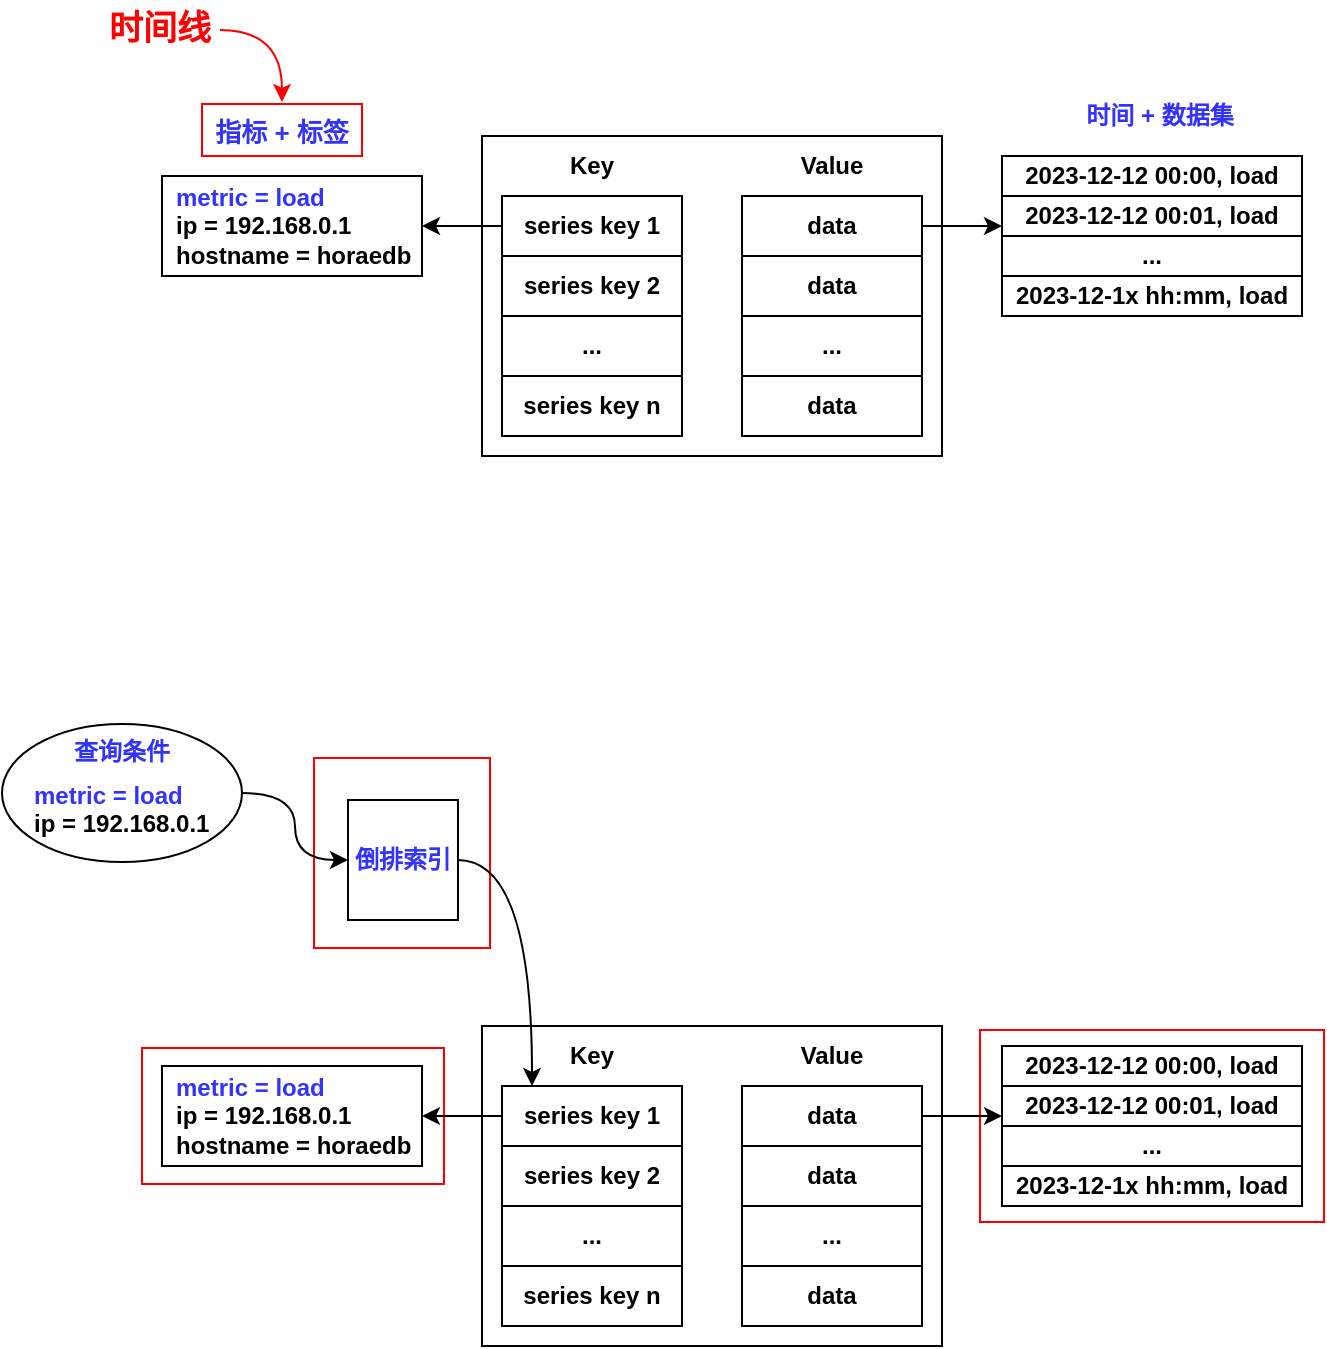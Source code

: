 <mxfile version="22.1.9" type="github">
  <diagram name="第 1 页" id="qwf2FPHdD3lJ28nGBaiQ">
    <mxGraphModel dx="1414" dy="635" grid="0" gridSize="10" guides="1" tooltips="1" connect="1" arrows="1" fold="1" page="1" pageScale="1" pageWidth="827" pageHeight="1169" math="0" shadow="0">
      <root>
        <mxCell id="0" />
        <mxCell id="1" parent="0" />
        <mxCell id="heY3uBJSoqg5BncuLF00-80" value="" style="rounded=0;whiteSpace=wrap;html=1;strokeColor=#FF0000;" vertex="1" parent="1">
          <mxGeometry x="549" y="737" width="172" height="96" as="geometry" />
        </mxCell>
        <mxCell id="heY3uBJSoqg5BncuLF00-78" value="" style="rounded=0;whiteSpace=wrap;html=1;strokeColor=#FF0000;" vertex="1" parent="1">
          <mxGeometry x="130" y="746" width="151" height="68" as="geometry" />
        </mxCell>
        <mxCell id="heY3uBJSoqg5BncuLF00-77" value="" style="rounded=0;whiteSpace=wrap;html=1;strokeColor=#FF0000;" vertex="1" parent="1">
          <mxGeometry x="216" y="601" width="88" height="95" as="geometry" />
        </mxCell>
        <mxCell id="heY3uBJSoqg5BncuLF00-75" style="edgeStyle=orthogonalEdgeStyle;rounded=0;orthogonalLoop=1;jettySize=auto;html=1;exitX=1;exitY=0.5;exitDx=0;exitDy=0;entryX=0;entryY=0.5;entryDx=0;entryDy=0;curved=1;" edge="1" parent="1" source="heY3uBJSoqg5BncuLF00-73" target="heY3uBJSoqg5BncuLF00-64">
          <mxGeometry relative="1" as="geometry" />
        </mxCell>
        <mxCell id="heY3uBJSoqg5BncuLF00-73" value="" style="ellipse;whiteSpace=wrap;html=1;" vertex="1" parent="1">
          <mxGeometry x="60" y="584" width="120" height="69" as="geometry" />
        </mxCell>
        <mxCell id="heY3uBJSoqg5BncuLF00-36" value="" style="rounded=0;whiteSpace=wrap;html=1;strokeColor=#FF0000;" vertex="1" parent="1">
          <mxGeometry x="160" y="274" width="80" height="26" as="geometry" />
        </mxCell>
        <mxCell id="heY3uBJSoqg5BncuLF00-13" value="" style="rounded=0;whiteSpace=wrap;html=1;fontStyle=1" vertex="1" parent="1">
          <mxGeometry x="300" y="290" width="230" height="160" as="geometry" />
        </mxCell>
        <mxCell id="heY3uBJSoqg5BncuLF00-1" value="" style="rounded=0;whiteSpace=wrap;html=1;" vertex="1" parent="1">
          <mxGeometry x="140" y="310" width="130" height="50" as="geometry" />
        </mxCell>
        <mxCell id="heY3uBJSoqg5BncuLF00-3" value="&lt;div align=&quot;left&quot;&gt;&lt;b&gt;&lt;font color=&quot;#3333ff&quot;&gt;metric = load&lt;/font&gt;&lt;/b&gt;&lt;/div&gt;&lt;div align=&quot;left&quot;&gt;&lt;b&gt;ip = 192.168.0.1&lt;/b&gt;&lt;/div&gt;&lt;div align=&quot;left&quot;&gt;&lt;b&gt;hostname = horaedb&lt;br&gt;&lt;/b&gt;&lt;/div&gt;" style="text;html=1;strokeColor=none;fillColor=none;align=left;verticalAlign=middle;whiteSpace=wrap;rounded=0;" vertex="1" parent="1">
          <mxGeometry x="145" y="320" width="120" height="30" as="geometry" />
        </mxCell>
        <mxCell id="heY3uBJSoqg5BncuLF00-24" style="edgeStyle=orthogonalEdgeStyle;rounded=0;orthogonalLoop=1;jettySize=auto;html=1;exitX=0;exitY=0.5;exitDx=0;exitDy=0;entryX=1;entryY=0.5;entryDx=0;entryDy=0;fontStyle=1" edge="1" parent="1" source="heY3uBJSoqg5BncuLF00-5" target="heY3uBJSoqg5BncuLF00-1">
          <mxGeometry relative="1" as="geometry" />
        </mxCell>
        <mxCell id="heY3uBJSoqg5BncuLF00-5" value="series key 1" style="rounded=0;whiteSpace=wrap;html=1;fontStyle=1" vertex="1" parent="1">
          <mxGeometry x="310" y="320" width="90" height="30" as="geometry" />
        </mxCell>
        <mxCell id="heY3uBJSoqg5BncuLF00-6" value="series key 2" style="rounded=0;whiteSpace=wrap;html=1;fontStyle=1" vertex="1" parent="1">
          <mxGeometry x="310" y="350" width="90" height="30" as="geometry" />
        </mxCell>
        <mxCell id="heY3uBJSoqg5BncuLF00-7" value="&lt;span&gt;...&lt;/span&gt;" style="rounded=0;whiteSpace=wrap;html=1;fontStyle=1" vertex="1" parent="1">
          <mxGeometry x="310" y="380" width="90" height="30" as="geometry" />
        </mxCell>
        <mxCell id="heY3uBJSoqg5BncuLF00-8" value="series key n" style="rounded=0;whiteSpace=wrap;html=1;fontStyle=1" vertex="1" parent="1">
          <mxGeometry x="310" y="410" width="90" height="30" as="geometry" />
        </mxCell>
        <mxCell id="heY3uBJSoqg5BncuLF00-31" style="edgeStyle=orthogonalEdgeStyle;rounded=0;orthogonalLoop=1;jettySize=auto;html=1;exitX=1;exitY=0.5;exitDx=0;exitDy=0;entryX=0;entryY=0.75;entryDx=0;entryDy=0;" edge="1" parent="1" source="heY3uBJSoqg5BncuLF00-9" target="heY3uBJSoqg5BncuLF00-27">
          <mxGeometry relative="1" as="geometry" />
        </mxCell>
        <mxCell id="heY3uBJSoqg5BncuLF00-9" value="data" style="rounded=0;whiteSpace=wrap;html=1;fontStyle=1" vertex="1" parent="1">
          <mxGeometry x="430" y="320" width="90" height="30" as="geometry" />
        </mxCell>
        <mxCell id="heY3uBJSoqg5BncuLF00-10" value="data" style="rounded=0;whiteSpace=wrap;html=1;fontStyle=1" vertex="1" parent="1">
          <mxGeometry x="430" y="350" width="90" height="30" as="geometry" />
        </mxCell>
        <mxCell id="heY3uBJSoqg5BncuLF00-11" value="&lt;span&gt;...&lt;/span&gt;" style="rounded=0;whiteSpace=wrap;html=1;fontStyle=1" vertex="1" parent="1">
          <mxGeometry x="430" y="380" width="90" height="30" as="geometry" />
        </mxCell>
        <mxCell id="heY3uBJSoqg5BncuLF00-12" value="data" style="rounded=0;whiteSpace=wrap;html=1;fontStyle=1" vertex="1" parent="1">
          <mxGeometry x="430" y="410" width="90" height="30" as="geometry" />
        </mxCell>
        <mxCell id="heY3uBJSoqg5BncuLF00-14" value="Key" style="text;html=1;strokeColor=none;fillColor=none;align=center;verticalAlign=middle;whiteSpace=wrap;rounded=0;fontStyle=1" vertex="1" parent="1">
          <mxGeometry x="325" y="290" width="60" height="30" as="geometry" />
        </mxCell>
        <mxCell id="heY3uBJSoqg5BncuLF00-15" value="Value" style="text;html=1;strokeColor=none;fillColor=none;align=center;verticalAlign=middle;whiteSpace=wrap;rounded=0;fontStyle=1" vertex="1" parent="1">
          <mxGeometry x="445" y="290" width="60" height="30" as="geometry" />
        </mxCell>
        <mxCell id="heY3uBJSoqg5BncuLF00-25" value="2023-12-12 00:00, load" style="rounded=0;whiteSpace=wrap;html=1;fontStyle=1" vertex="1" parent="1">
          <mxGeometry x="560" y="300" width="150" height="20" as="geometry" />
        </mxCell>
        <mxCell id="heY3uBJSoqg5BncuLF00-27" value="2023-12-12 00:01, load" style="rounded=0;whiteSpace=wrap;html=1;fontStyle=1" vertex="1" parent="1">
          <mxGeometry x="560" y="320" width="150" height="20" as="geometry" />
        </mxCell>
        <mxCell id="heY3uBJSoqg5BncuLF00-28" value="&lt;span&gt;...&lt;br&gt;&lt;/span&gt;" style="rounded=0;whiteSpace=wrap;html=1;fontStyle=1" vertex="1" parent="1">
          <mxGeometry x="560" y="340" width="150" height="20" as="geometry" />
        </mxCell>
        <mxCell id="heY3uBJSoqg5BncuLF00-29" value="2023-12-1x hh:mm, load" style="rounded=0;whiteSpace=wrap;html=1;fontStyle=1" vertex="1" parent="1">
          <mxGeometry x="560" y="360" width="150" height="20" as="geometry" />
        </mxCell>
        <mxCell id="heY3uBJSoqg5BncuLF00-33" value="&lt;font color=&quot;#3333ff&quot; style=&quot;font-size: 13px;&quot;&gt;&lt;b&gt;指标 + 标签&lt;br&gt;&lt;/b&gt;&lt;/font&gt;" style="text;html=1;strokeColor=none;fillColor=none;align=center;verticalAlign=middle;whiteSpace=wrap;rounded=0;" vertex="1" parent="1">
          <mxGeometry x="163" y="273" width="74" height="30" as="geometry" />
        </mxCell>
        <mxCell id="heY3uBJSoqg5BncuLF00-34" value="&lt;font color=&quot;#3333ff&quot;&gt;&lt;b&gt;时间 + 数据集&lt;br&gt;&lt;/b&gt;&lt;/font&gt;" style="text;html=1;strokeColor=none;fillColor=none;align=center;verticalAlign=middle;whiteSpace=wrap;rounded=0;" vertex="1" parent="1">
          <mxGeometry x="597" y="265" width="84" height="30" as="geometry" />
        </mxCell>
        <mxCell id="heY3uBJSoqg5BncuLF00-37" style="edgeStyle=orthogonalEdgeStyle;rounded=0;orthogonalLoop=1;jettySize=auto;html=1;exitX=1;exitY=0.5;exitDx=0;exitDy=0;entryX=0.5;entryY=0;entryDx=0;entryDy=0;strokeColor=#FF0000;curved=1;" edge="1" parent="1" source="heY3uBJSoqg5BncuLF00-35" target="heY3uBJSoqg5BncuLF00-33">
          <mxGeometry relative="1" as="geometry" />
        </mxCell>
        <mxCell id="heY3uBJSoqg5BncuLF00-35" value="&lt;font color=&quot;#ff0000&quot; style=&quot;font-size: 17px;&quot;&gt;&lt;b style=&quot;font-size: 17px;&quot;&gt;时间线&lt;/b&gt;&lt;/font&gt;" style="text;html=1;strokeColor=none;fillColor=none;align=center;verticalAlign=middle;whiteSpace=wrap;rounded=0;fontColor=#3333FF;fontSize=17;" vertex="1" parent="1">
          <mxGeometry x="109" y="222" width="60" height="30" as="geometry" />
        </mxCell>
        <mxCell id="heY3uBJSoqg5BncuLF00-42" value="" style="rounded=0;whiteSpace=wrap;html=1;" vertex="1" parent="1">
          <mxGeometry x="140" y="755" width="130" height="50" as="geometry" />
        </mxCell>
        <mxCell id="heY3uBJSoqg5BncuLF00-43" value="&lt;div align=&quot;left&quot;&gt;&lt;b&gt;&lt;font color=&quot;#3333ff&quot;&gt;metric = load&lt;/font&gt;&lt;/b&gt;&lt;/div&gt;&lt;div align=&quot;left&quot;&gt;&lt;b&gt;ip = 192.168.0.1&lt;/b&gt;&lt;/div&gt;&lt;div align=&quot;left&quot;&gt;&lt;b&gt;hostname = horaedb&lt;br&gt;&lt;/b&gt;&lt;/div&gt;" style="text;html=1;strokeColor=none;fillColor=none;align=left;verticalAlign=middle;whiteSpace=wrap;rounded=0;" vertex="1" parent="1">
          <mxGeometry x="145" y="765" width="120" height="30" as="geometry" />
        </mxCell>
        <mxCell id="heY3uBJSoqg5BncuLF00-41" value="" style="rounded=0;whiteSpace=wrap;html=1;fontStyle=1" vertex="1" parent="1">
          <mxGeometry x="300" y="735" width="230" height="160" as="geometry" />
        </mxCell>
        <mxCell id="heY3uBJSoqg5BncuLF00-44" style="edgeStyle=orthogonalEdgeStyle;rounded=0;orthogonalLoop=1;jettySize=auto;html=1;exitX=0;exitY=0.5;exitDx=0;exitDy=0;entryX=1;entryY=0.5;entryDx=0;entryDy=0;fontStyle=1" edge="1" parent="1" source="heY3uBJSoqg5BncuLF00-45" target="heY3uBJSoqg5BncuLF00-42">
          <mxGeometry relative="1" as="geometry" />
        </mxCell>
        <mxCell id="heY3uBJSoqg5BncuLF00-45" value="series key 1" style="rounded=0;whiteSpace=wrap;html=1;fontStyle=1" vertex="1" parent="1">
          <mxGeometry x="310" y="765" width="90" height="30" as="geometry" />
        </mxCell>
        <mxCell id="heY3uBJSoqg5BncuLF00-46" value="series key 2" style="rounded=0;whiteSpace=wrap;html=1;fontStyle=1" vertex="1" parent="1">
          <mxGeometry x="310" y="795" width="90" height="30" as="geometry" />
        </mxCell>
        <mxCell id="heY3uBJSoqg5BncuLF00-47" value="&lt;span&gt;...&lt;/span&gt;" style="rounded=0;whiteSpace=wrap;html=1;fontStyle=1" vertex="1" parent="1">
          <mxGeometry x="310" y="825" width="90" height="30" as="geometry" />
        </mxCell>
        <mxCell id="heY3uBJSoqg5BncuLF00-48" value="series key n" style="rounded=0;whiteSpace=wrap;html=1;fontStyle=1" vertex="1" parent="1">
          <mxGeometry x="310" y="855" width="90" height="30" as="geometry" />
        </mxCell>
        <mxCell id="heY3uBJSoqg5BncuLF00-49" style="edgeStyle=orthogonalEdgeStyle;rounded=0;orthogonalLoop=1;jettySize=auto;html=1;exitX=1;exitY=0.5;exitDx=0;exitDy=0;entryX=0;entryY=0.75;entryDx=0;entryDy=0;" edge="1" parent="1" source="heY3uBJSoqg5BncuLF00-50" target="heY3uBJSoqg5BncuLF00-57">
          <mxGeometry relative="1" as="geometry" />
        </mxCell>
        <mxCell id="heY3uBJSoqg5BncuLF00-50" value="data" style="rounded=0;whiteSpace=wrap;html=1;fontStyle=1" vertex="1" parent="1">
          <mxGeometry x="430" y="765" width="90" height="30" as="geometry" />
        </mxCell>
        <mxCell id="heY3uBJSoqg5BncuLF00-51" value="data" style="rounded=0;whiteSpace=wrap;html=1;fontStyle=1" vertex="1" parent="1">
          <mxGeometry x="430" y="795" width="90" height="30" as="geometry" />
        </mxCell>
        <mxCell id="heY3uBJSoqg5BncuLF00-52" value="&lt;span&gt;...&lt;/span&gt;" style="rounded=0;whiteSpace=wrap;html=1;fontStyle=1" vertex="1" parent="1">
          <mxGeometry x="430" y="825" width="90" height="30" as="geometry" />
        </mxCell>
        <mxCell id="heY3uBJSoqg5BncuLF00-53" value="data" style="rounded=0;whiteSpace=wrap;html=1;fontStyle=1" vertex="1" parent="1">
          <mxGeometry x="430" y="855" width="90" height="30" as="geometry" />
        </mxCell>
        <mxCell id="heY3uBJSoqg5BncuLF00-54" value="Key" style="text;html=1;strokeColor=none;fillColor=none;align=center;verticalAlign=middle;whiteSpace=wrap;rounded=0;fontStyle=1" vertex="1" parent="1">
          <mxGeometry x="325" y="735" width="60" height="30" as="geometry" />
        </mxCell>
        <mxCell id="heY3uBJSoqg5BncuLF00-56" value="2023-12-12 00:00, load" style="rounded=0;whiteSpace=wrap;html=1;fontStyle=1" vertex="1" parent="1">
          <mxGeometry x="560" y="745" width="150" height="20" as="geometry" />
        </mxCell>
        <mxCell id="heY3uBJSoqg5BncuLF00-55" value="Value" style="text;html=1;strokeColor=none;fillColor=none;align=center;verticalAlign=middle;whiteSpace=wrap;rounded=0;fontStyle=1" vertex="1" parent="1">
          <mxGeometry x="445" y="735" width="60" height="30" as="geometry" />
        </mxCell>
        <mxCell id="heY3uBJSoqg5BncuLF00-57" value="2023-12-12 00:01, load" style="rounded=0;whiteSpace=wrap;html=1;fontStyle=1" vertex="1" parent="1">
          <mxGeometry x="560" y="765" width="150" height="20" as="geometry" />
        </mxCell>
        <mxCell id="heY3uBJSoqg5BncuLF00-58" value="&lt;span&gt;...&lt;br&gt;&lt;/span&gt;" style="rounded=0;whiteSpace=wrap;html=1;fontStyle=1" vertex="1" parent="1">
          <mxGeometry x="560" y="785" width="150" height="20" as="geometry" />
        </mxCell>
        <mxCell id="heY3uBJSoqg5BncuLF00-59" value="2023-12-1x hh:mm, load" style="rounded=0;whiteSpace=wrap;html=1;fontStyle=1" vertex="1" parent="1">
          <mxGeometry x="560" y="805" width="150" height="20" as="geometry" />
        </mxCell>
        <mxCell id="heY3uBJSoqg5BncuLF00-67" style="edgeStyle=orthogonalEdgeStyle;rounded=0;orthogonalLoop=1;jettySize=auto;html=1;exitX=1;exitY=0.5;exitDx=0;exitDy=0;entryX=0;entryY=1;entryDx=0;entryDy=0;curved=1;" edge="1" parent="1" source="heY3uBJSoqg5BncuLF00-64" target="heY3uBJSoqg5BncuLF00-54">
          <mxGeometry relative="1" as="geometry">
            <Array as="points">
              <mxPoint x="325" y="652" />
            </Array>
          </mxGeometry>
        </mxCell>
        <mxCell id="heY3uBJSoqg5BncuLF00-64" value="&lt;font color=&quot;#3333ff&quot;&gt;&lt;b&gt;倒排索引&lt;br&gt;&lt;/b&gt;&lt;/font&gt;" style="rounded=0;whiteSpace=wrap;html=1;" vertex="1" parent="1">
          <mxGeometry x="233" y="622" width="55" height="60" as="geometry" />
        </mxCell>
        <mxCell id="heY3uBJSoqg5BncuLF00-68" value="&lt;div align=&quot;left&quot;&gt;&lt;b&gt;&lt;font color=&quot;#3333ff&quot;&gt;metric = load&lt;/font&gt;&lt;/b&gt;&lt;/div&gt;&lt;div align=&quot;left&quot;&gt;&lt;b&gt;ip = 192.168.0.1&lt;/b&gt;&lt;/div&gt;" style="text;whiteSpace=wrap;html=1;" vertex="1" parent="1">
          <mxGeometry x="74" y="606" width="95" height="38" as="geometry" />
        </mxCell>
        <mxCell id="heY3uBJSoqg5BncuLF00-71" value="&lt;font color=&quot;#3333ff&quot;&gt;&lt;b&gt;查询条件&lt;/b&gt;&lt;/font&gt;" style="text;html=1;strokeColor=none;fillColor=none;align=center;verticalAlign=middle;whiteSpace=wrap;rounded=0;" vertex="1" parent="1">
          <mxGeometry x="89.5" y="584" width="60" height="28" as="geometry" />
        </mxCell>
      </root>
    </mxGraphModel>
  </diagram>
</mxfile>
